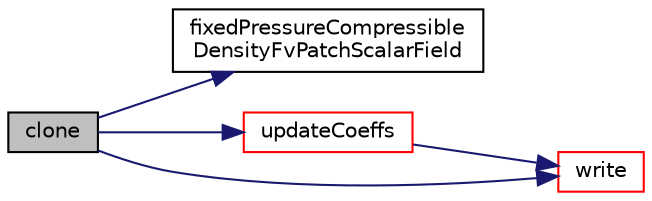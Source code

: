 digraph "clone"
{
  bgcolor="transparent";
  edge [fontname="Helvetica",fontsize="10",labelfontname="Helvetica",labelfontsize="10"];
  node [fontname="Helvetica",fontsize="10",shape=record];
  rankdir="LR";
  Node20 [label="clone",height=0.2,width=0.4,color="black", fillcolor="grey75", style="filled", fontcolor="black"];
  Node20 -> Node21 [color="midnightblue",fontsize="10",style="solid",fontname="Helvetica"];
  Node21 [label="fixedPressureCompressible\lDensityFvPatchScalarField",height=0.2,width=0.4,color="black",URL="$a22921.html#a71f36fcd62de5017edcec711f13c2bae",tooltip="Construct from patch and internal field. "];
  Node20 -> Node22 [color="midnightblue",fontsize="10",style="solid",fontname="Helvetica"];
  Node22 [label="updateCoeffs",height=0.2,width=0.4,color="red",URL="$a22921.html#a7e24eafac629d3733181cd942d4c902f",tooltip="Update the coefficients associated with the patch field. "];
  Node22 -> Node25 [color="midnightblue",fontsize="10",style="solid",fontname="Helvetica"];
  Node25 [label="write",height=0.2,width=0.4,color="red",URL="$a22921.html#a293fdfec8bdfbd5c3913ab4c9f3454ff",tooltip="Write. "];
  Node20 -> Node25 [color="midnightblue",fontsize="10",style="solid",fontname="Helvetica"];
}
